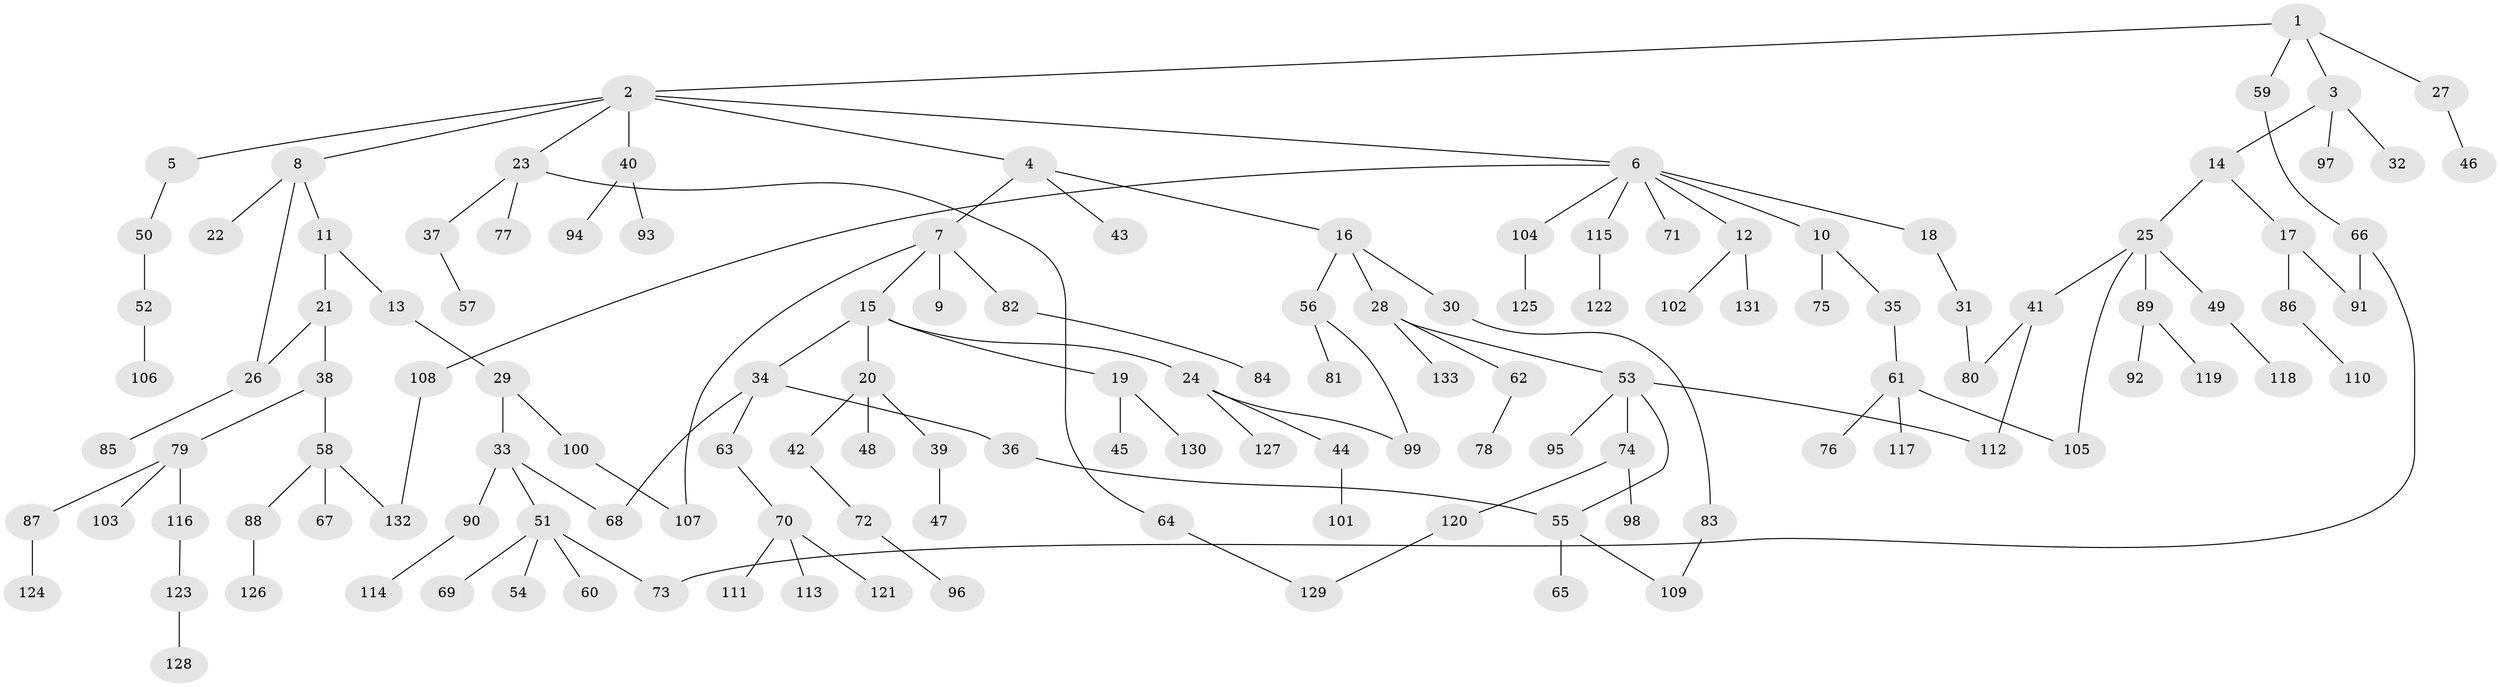// coarse degree distribution, {6: 0.02247191011235955, 9: 0.011235955056179775, 2: 0.24719101123595505, 8: 0.02247191011235955, 3: 0.14606741573033707, 1: 0.42696629213483145, 4: 0.12359550561797752}
// Generated by graph-tools (version 1.1) at 2025/41/03/06/25 10:41:28]
// undirected, 133 vertices, 145 edges
graph export_dot {
graph [start="1"]
  node [color=gray90,style=filled];
  1;
  2;
  3;
  4;
  5;
  6;
  7;
  8;
  9;
  10;
  11;
  12;
  13;
  14;
  15;
  16;
  17;
  18;
  19;
  20;
  21;
  22;
  23;
  24;
  25;
  26;
  27;
  28;
  29;
  30;
  31;
  32;
  33;
  34;
  35;
  36;
  37;
  38;
  39;
  40;
  41;
  42;
  43;
  44;
  45;
  46;
  47;
  48;
  49;
  50;
  51;
  52;
  53;
  54;
  55;
  56;
  57;
  58;
  59;
  60;
  61;
  62;
  63;
  64;
  65;
  66;
  67;
  68;
  69;
  70;
  71;
  72;
  73;
  74;
  75;
  76;
  77;
  78;
  79;
  80;
  81;
  82;
  83;
  84;
  85;
  86;
  87;
  88;
  89;
  90;
  91;
  92;
  93;
  94;
  95;
  96;
  97;
  98;
  99;
  100;
  101;
  102;
  103;
  104;
  105;
  106;
  107;
  108;
  109;
  110;
  111;
  112;
  113;
  114;
  115;
  116;
  117;
  118;
  119;
  120;
  121;
  122;
  123;
  124;
  125;
  126;
  127;
  128;
  129;
  130;
  131;
  132;
  133;
  1 -- 2;
  1 -- 3;
  1 -- 27;
  1 -- 59;
  2 -- 4;
  2 -- 5;
  2 -- 6;
  2 -- 8;
  2 -- 23;
  2 -- 40;
  3 -- 14;
  3 -- 32;
  3 -- 97;
  4 -- 7;
  4 -- 16;
  4 -- 43;
  5 -- 50;
  6 -- 10;
  6 -- 12;
  6 -- 18;
  6 -- 71;
  6 -- 104;
  6 -- 108;
  6 -- 115;
  7 -- 9;
  7 -- 15;
  7 -- 82;
  7 -- 107;
  8 -- 11;
  8 -- 22;
  8 -- 26;
  10 -- 35;
  10 -- 75;
  11 -- 13;
  11 -- 21;
  12 -- 102;
  12 -- 131;
  13 -- 29;
  14 -- 17;
  14 -- 25;
  15 -- 19;
  15 -- 20;
  15 -- 24;
  15 -- 34;
  16 -- 28;
  16 -- 30;
  16 -- 56;
  17 -- 86;
  17 -- 91;
  18 -- 31;
  19 -- 45;
  19 -- 130;
  20 -- 39;
  20 -- 42;
  20 -- 48;
  21 -- 26;
  21 -- 38;
  23 -- 37;
  23 -- 64;
  23 -- 77;
  24 -- 44;
  24 -- 99;
  24 -- 127;
  25 -- 41;
  25 -- 49;
  25 -- 89;
  25 -- 105;
  26 -- 85;
  27 -- 46;
  28 -- 53;
  28 -- 62;
  28 -- 133;
  29 -- 33;
  29 -- 100;
  30 -- 83;
  31 -- 80;
  33 -- 51;
  33 -- 90;
  33 -- 68;
  34 -- 36;
  34 -- 63;
  34 -- 68;
  35 -- 61;
  36 -- 55;
  37 -- 57;
  38 -- 58;
  38 -- 79;
  39 -- 47;
  40 -- 93;
  40 -- 94;
  41 -- 112;
  41 -- 80;
  42 -- 72;
  44 -- 101;
  49 -- 118;
  50 -- 52;
  51 -- 54;
  51 -- 60;
  51 -- 69;
  51 -- 73;
  52 -- 106;
  53 -- 55;
  53 -- 74;
  53 -- 95;
  53 -- 112;
  55 -- 65;
  55 -- 109;
  56 -- 81;
  56 -- 99;
  58 -- 67;
  58 -- 88;
  58 -- 132;
  59 -- 66;
  61 -- 76;
  61 -- 117;
  61 -- 105;
  62 -- 78;
  63 -- 70;
  64 -- 129;
  66 -- 73;
  66 -- 91;
  70 -- 111;
  70 -- 113;
  70 -- 121;
  72 -- 96;
  74 -- 98;
  74 -- 120;
  79 -- 87;
  79 -- 103;
  79 -- 116;
  82 -- 84;
  83 -- 109;
  86 -- 110;
  87 -- 124;
  88 -- 126;
  89 -- 92;
  89 -- 119;
  90 -- 114;
  100 -- 107;
  104 -- 125;
  108 -- 132;
  115 -- 122;
  116 -- 123;
  120 -- 129;
  123 -- 128;
}
